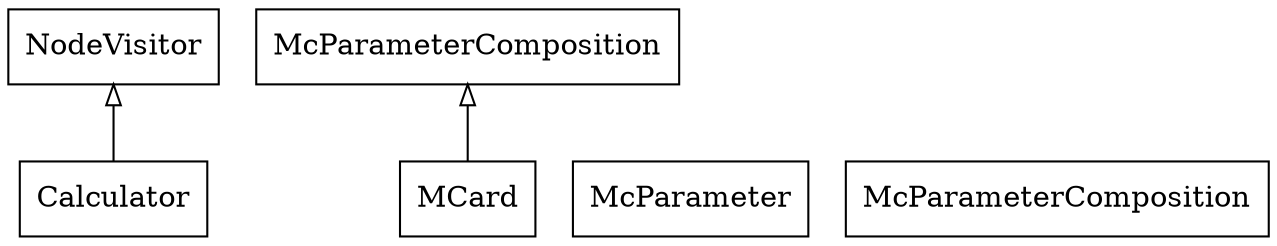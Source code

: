 digraph "classes_mcard" {
rankdir=BT
charset="utf-8"
"/home/mario/Documents/work/dmt/dmt/DMT_core_pkg/DMT/core/mcard.py.Calculator" [color="black", fontcolor="black", label="Calculator", shape="record", style="solid"];
"/home/mario/Documents/work/dmt/dmt/DMT_core_pkg/DMT/core/mcard.py.MCard" [color="black", fontcolor="black", label="MCard", shape="record", style="solid"];
"/home/mario/Documents/work/dmt/dmt/DMT_core_pkg/DMT/core/mc_parameter.py.McParameter" [color="black", fontcolor="black", label="McParameter", shape="record", style="solid"];
"DMT.core.mc_parameter.McParameterComposition" [color="black", fontcolor="black", label="McParameterComposition", shape="record", style="solid"];
"/home/mario/Documents/work/dmt/dmt/DMT_core_pkg/DMT/core/mc_parameter.py.McParameterComposition" [color="black", fontcolor="black", label="McParameterComposition", shape="record", style="solid"];
"ast.NodeVisitor" [color="black", fontcolor="black", label="NodeVisitor", shape="record", style="solid"];
"/home/mario/Documents/work/dmt/dmt/DMT_core_pkg/DMT/core/mcard.py.Calculator" -> "ast.NodeVisitor" [arrowhead="empty", arrowtail="none"];
"/home/mario/Documents/work/dmt/dmt/DMT_core_pkg/DMT/core/mcard.py.MCard" -> "DMT.core.mc_parameter.McParameterComposition" [arrowhead="empty", arrowtail="none"];
}
